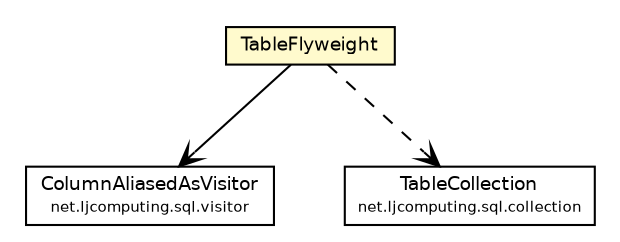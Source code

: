 #!/usr/local/bin/dot
#
# Class diagram 
# Generated by UMLGraph version R5_6 (http://www.umlgraph.org/)
#

digraph G {
	edge [fontname="Helvetica",fontsize=10,labelfontname="Helvetica",labelfontsize=10];
	node [fontname="Helvetica",fontsize=10,shape=plaintext];
	nodesep=0.25;
	ranksep=0.5;
	// net.ljcomputing.sql.visitor.ColumnAliasedAsVisitor
	c1172 [label=<<table title="net.ljcomputing.sql.visitor.ColumnAliasedAsVisitor" border="0" cellborder="1" cellspacing="0" cellpadding="2" port="p" href="../visitor/ColumnAliasedAsVisitor.html">
		<tr><td><table border="0" cellspacing="0" cellpadding="1">
<tr><td align="center" balign="center"> ColumnAliasedAsVisitor </td></tr>
<tr><td align="center" balign="center"><font point-size="7.0"> net.ljcomputing.sql.visitor </font></td></tr>
		</table></td></tr>
		</table>>, URL="../visitor/ColumnAliasedAsVisitor.html", fontname="Helvetica", fontcolor="black", fontsize=9.0];
	// net.ljcomputing.sql.collection.TableCollection
	c1181 [label=<<table title="net.ljcomputing.sql.collection.TableCollection" border="0" cellborder="1" cellspacing="0" cellpadding="2" port="p" href="../collection/TableCollection.html">
		<tr><td><table border="0" cellspacing="0" cellpadding="1">
<tr><td align="center" balign="center"> TableCollection </td></tr>
<tr><td align="center" balign="center"><font point-size="7.0"> net.ljcomputing.sql.collection </font></td></tr>
		</table></td></tr>
		</table>>, URL="../collection/TableCollection.html", fontname="Helvetica", fontcolor="black", fontsize=9.0];
	// net.ljcomputing.sql.flyweight.TableFlyweight
	c1188 [label=<<table title="net.ljcomputing.sql.flyweight.TableFlyweight" border="0" cellborder="1" cellspacing="0" cellpadding="2" port="p" bgcolor="lemonChiffon" href="./TableFlyweight.html">
		<tr><td><table border="0" cellspacing="0" cellpadding="1">
<tr><td align="center" balign="center"> TableFlyweight </td></tr>
		</table></td></tr>
		</table>>, URL="./TableFlyweight.html", fontname="Helvetica", fontcolor="black", fontsize=9.0];
	// net.ljcomputing.sql.flyweight.TableFlyweight NAVASSOC net.ljcomputing.sql.visitor.ColumnAliasedAsVisitor
	c1188:p -> c1172:p [taillabel="", label="", headlabel="", fontname="Helvetica", fontcolor="black", fontsize=10.0, color="black", arrowhead=open];
	// net.ljcomputing.sql.flyweight.TableFlyweight DEPEND net.ljcomputing.sql.collection.TableCollection
	c1188:p -> c1181:p [taillabel="", label="", headlabel="", fontname="Helvetica", fontcolor="black", fontsize=10.0, color="black", arrowhead=open, style=dashed];
}

